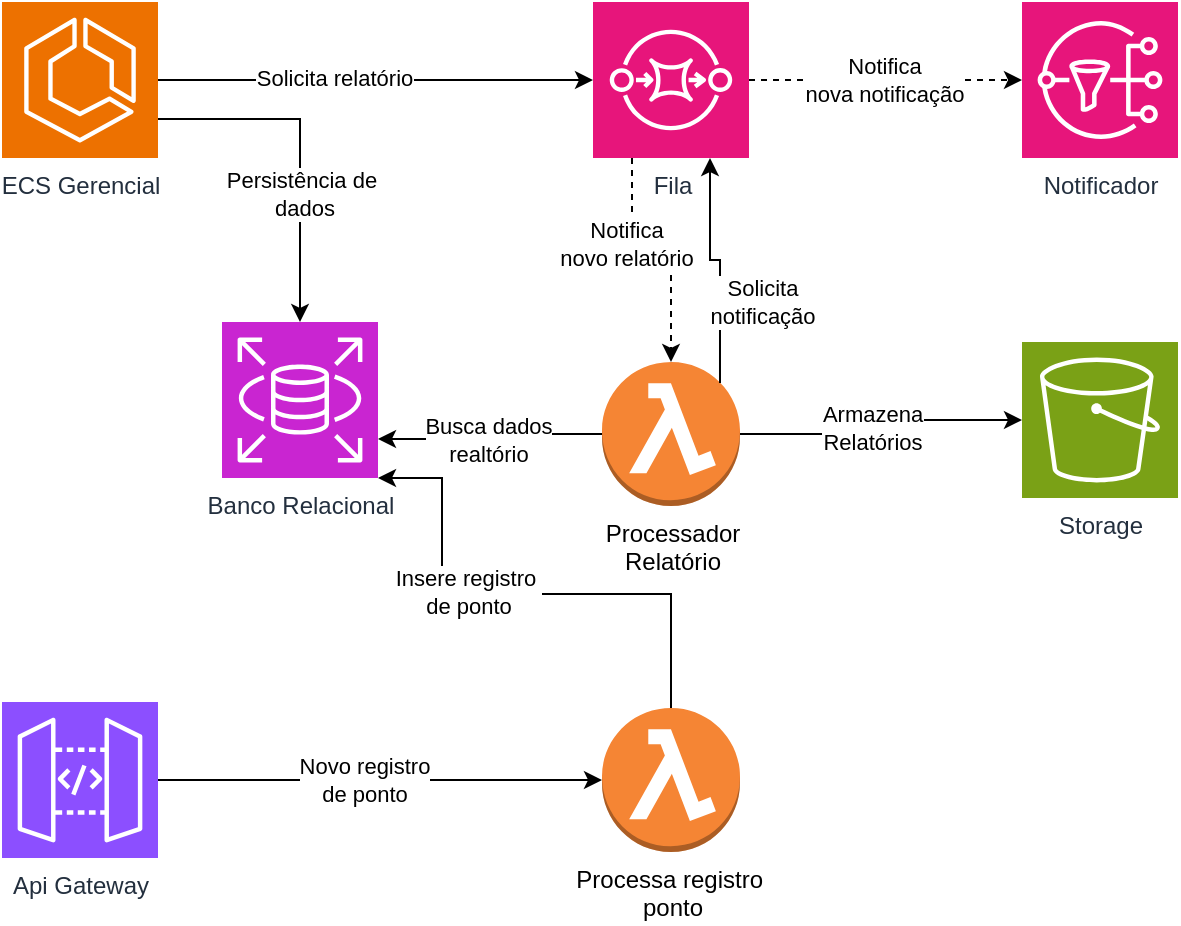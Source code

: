<mxfile version="24.0.7" type="github" pages="2">
  <diagram name="MVP" id="ty7UPsbxenSUzvN95nF2">
    <mxGraphModel dx="1032" dy="770" grid="1" gridSize="10" guides="1" tooltips="1" connect="1" arrows="1" fold="1" page="1" pageScale="1" pageWidth="827" pageHeight="1169" math="0" shadow="0">
      <root>
        <mxCell id="0" />
        <mxCell id="1" parent="0" />
        <mxCell id="FtAB9nO3ESjVcVIAdReq-1" style="edgeStyle=orthogonalEdgeStyle;rounded=0;orthogonalLoop=1;jettySize=auto;html=1;exitX=1;exitY=0.5;exitDx=0;exitDy=0;exitPerimeter=0;" edge="1" parent="1" source="FtAB9nO3ESjVcVIAdReq-5" target="FtAB9nO3ESjVcVIAdReq-8">
          <mxGeometry relative="1" as="geometry" />
        </mxCell>
        <mxCell id="FtAB9nO3ESjVcVIAdReq-2" value="Solicita relatório" style="edgeLabel;html=1;align=center;verticalAlign=middle;resizable=0;points=[];" connectable="0" vertex="1" parent="FtAB9nO3ESjVcVIAdReq-1">
          <mxGeometry x="-0.191" y="1" relative="1" as="geometry">
            <mxPoint as="offset" />
          </mxGeometry>
        </mxCell>
        <mxCell id="FtAB9nO3ESjVcVIAdReq-3" style="edgeStyle=orthogonalEdgeStyle;rounded=0;orthogonalLoop=1;jettySize=auto;html=1;exitX=1;exitY=0.75;exitDx=0;exitDy=0;exitPerimeter=0;" edge="1" parent="1" source="FtAB9nO3ESjVcVIAdReq-5" target="FtAB9nO3ESjVcVIAdReq-12">
          <mxGeometry relative="1" as="geometry" />
        </mxCell>
        <mxCell id="FtAB9nO3ESjVcVIAdReq-4" value="Persistência de&amp;nbsp;&lt;br&gt;dados" style="edgeLabel;html=1;align=center;verticalAlign=middle;resizable=0;points=[];" connectable="0" vertex="1" parent="FtAB9nO3ESjVcVIAdReq-3">
          <mxGeometry x="0.258" y="2" relative="1" as="geometry">
            <mxPoint as="offset" />
          </mxGeometry>
        </mxCell>
        <mxCell id="FtAB9nO3ESjVcVIAdReq-5" value="ECS Gerencial" style="sketch=0;points=[[0,0,0],[0.25,0,0],[0.5,0,0],[0.75,0,0],[1,0,0],[0,1,0],[0.25,1,0],[0.5,1,0],[0.75,1,0],[1,1,0],[0,0.25,0],[0,0.5,0],[0,0.75,0],[1,0.25,0],[1,0.5,0],[1,0.75,0]];outlineConnect=0;fontColor=#232F3E;fillColor=#ED7100;strokeColor=#ffffff;dashed=0;verticalLabelPosition=bottom;verticalAlign=top;align=center;html=1;fontSize=12;fontStyle=0;aspect=fixed;shape=mxgraph.aws4.resourceIcon;resIcon=mxgraph.aws4.ecs;" vertex="1" parent="1">
          <mxGeometry x="90" y="140" width="78" height="78" as="geometry" />
        </mxCell>
        <mxCell id="FtAB9nO3ESjVcVIAdReq-6" style="edgeStyle=orthogonalEdgeStyle;rounded=0;orthogonalLoop=1;jettySize=auto;html=1;exitX=0.25;exitY=1;exitDx=0;exitDy=0;exitPerimeter=0;dashed=1;" edge="1" parent="1" source="FtAB9nO3ESjVcVIAdReq-8" target="FtAB9nO3ESjVcVIAdReq-9">
          <mxGeometry relative="1" as="geometry" />
        </mxCell>
        <mxCell id="FtAB9nO3ESjVcVIAdReq-7" value="Notifica&lt;br&gt;novo relatório" style="edgeLabel;html=1;align=center;verticalAlign=middle;resizable=0;points=[];" connectable="0" vertex="1" parent="FtAB9nO3ESjVcVIAdReq-6">
          <mxGeometry x="-0.292" y="-3" relative="1" as="geometry">
            <mxPoint as="offset" />
          </mxGeometry>
        </mxCell>
        <mxCell id="FtAB9nO3ESjVcVIAdReq-8" value="Fila" style="sketch=0;points=[[0,0,0],[0.25,0,0],[0.5,0,0],[0.75,0,0],[1,0,0],[0,1,0],[0.25,1,0],[0.5,1,0],[0.75,1,0],[1,1,0],[0,0.25,0],[0,0.5,0],[0,0.75,0],[1,0.25,0],[1,0.5,0],[1,0.75,0]];outlineConnect=0;fontColor=#232F3E;fillColor=#E7157B;strokeColor=#ffffff;dashed=0;verticalLabelPosition=bottom;verticalAlign=top;align=center;html=1;fontSize=12;fontStyle=0;aspect=fixed;shape=mxgraph.aws4.resourceIcon;resIcon=mxgraph.aws4.sqs;" vertex="1" parent="1">
          <mxGeometry x="385.5" y="140" width="78" height="78" as="geometry" />
        </mxCell>
        <mxCell id="FtAB9nO3ESjVcVIAdReq-9" value="Processador&lt;br&gt;Relatório" style="outlineConnect=0;dashed=0;verticalLabelPosition=bottom;verticalAlign=top;align=center;html=1;shape=mxgraph.aws3.lambda_function;fillColor=#F58534;gradientColor=none;" vertex="1" parent="1">
          <mxGeometry x="390" y="320" width="69" height="72" as="geometry" />
        </mxCell>
        <mxCell id="FtAB9nO3ESjVcVIAdReq-10" value="Storage" style="sketch=0;points=[[0,0,0],[0.25,0,0],[0.5,0,0],[0.75,0,0],[1,0,0],[0,1,0],[0.25,1,0],[0.5,1,0],[0.75,1,0],[1,1,0],[0,0.25,0],[0,0.5,0],[0,0.75,0],[1,0.25,0],[1,0.5,0],[1,0.75,0]];outlineConnect=0;fontColor=#232F3E;fillColor=#7AA116;strokeColor=#ffffff;dashed=0;verticalLabelPosition=bottom;verticalAlign=top;align=center;html=1;fontSize=12;fontStyle=0;aspect=fixed;shape=mxgraph.aws4.resourceIcon;resIcon=mxgraph.aws4.s3;" vertex="1" parent="1">
          <mxGeometry x="600" y="310" width="78" height="78" as="geometry" />
        </mxCell>
        <mxCell id="FtAB9nO3ESjVcVIAdReq-11" value="Notificador" style="sketch=0;points=[[0,0,0],[0.25,0,0],[0.5,0,0],[0.75,0,0],[1,0,0],[0,1,0],[0.25,1,0],[0.5,1,0],[0.75,1,0],[1,1,0],[0,0.25,0],[0,0.5,0],[0,0.75,0],[1,0.25,0],[1,0.5,0],[1,0.75,0]];outlineConnect=0;fontColor=#232F3E;fillColor=#E7157B;strokeColor=#ffffff;dashed=0;verticalLabelPosition=bottom;verticalAlign=top;align=center;html=1;fontSize=12;fontStyle=0;aspect=fixed;shape=mxgraph.aws4.resourceIcon;resIcon=mxgraph.aws4.sns;" vertex="1" parent="1">
          <mxGeometry x="600" y="140" width="78" height="78" as="geometry" />
        </mxCell>
        <mxCell id="FtAB9nO3ESjVcVIAdReq-12" value="Banco Relacional" style="sketch=0;points=[[0,0,0],[0.25,0,0],[0.5,0,0],[0.75,0,0],[1,0,0],[0,1,0],[0.25,1,0],[0.5,1,0],[0.75,1,0],[1,1,0],[0,0.25,0],[0,0.5,0],[0,0.75,0],[1,0.25,0],[1,0.5,0],[1,0.75,0]];outlineConnect=0;fontColor=#232F3E;fillColor=#C925D1;strokeColor=#ffffff;dashed=0;verticalLabelPosition=bottom;verticalAlign=top;align=center;html=1;fontSize=12;fontStyle=0;aspect=fixed;shape=mxgraph.aws4.resourceIcon;resIcon=mxgraph.aws4.rds;" vertex="1" parent="1">
          <mxGeometry x="200" y="300" width="78" height="78" as="geometry" />
        </mxCell>
        <mxCell id="FtAB9nO3ESjVcVIAdReq-13" style="edgeStyle=orthogonalEdgeStyle;rounded=0;orthogonalLoop=1;jettySize=auto;html=1;exitX=0;exitY=0.5;exitDx=0;exitDy=0;exitPerimeter=0;entryX=1;entryY=0.75;entryDx=0;entryDy=0;entryPerimeter=0;" edge="1" parent="1" source="FtAB9nO3ESjVcVIAdReq-9" target="FtAB9nO3ESjVcVIAdReq-12">
          <mxGeometry relative="1" as="geometry" />
        </mxCell>
        <mxCell id="FtAB9nO3ESjVcVIAdReq-14" value="Busca dados&lt;br&gt;realtório" style="edgeLabel;html=1;align=center;verticalAlign=middle;resizable=0;points=[];" connectable="0" vertex="1" parent="FtAB9nO3ESjVcVIAdReq-13">
          <mxGeometry x="0.039" relative="1" as="geometry">
            <mxPoint as="offset" />
          </mxGeometry>
        </mxCell>
        <mxCell id="FtAB9nO3ESjVcVIAdReq-15" style="edgeStyle=orthogonalEdgeStyle;rounded=0;orthogonalLoop=1;jettySize=auto;html=1;exitX=1;exitY=0.5;exitDx=0;exitDy=0;exitPerimeter=0;entryX=0;entryY=0.5;entryDx=0;entryDy=0;entryPerimeter=0;" edge="1" parent="1" source="FtAB9nO3ESjVcVIAdReq-9" target="FtAB9nO3ESjVcVIAdReq-10">
          <mxGeometry relative="1" as="geometry" />
        </mxCell>
        <mxCell id="FtAB9nO3ESjVcVIAdReq-16" value="Armazena&lt;br&gt;Relatórios" style="edgeLabel;html=1;align=center;verticalAlign=middle;resizable=0;points=[];" connectable="0" vertex="1" parent="FtAB9nO3ESjVcVIAdReq-15">
          <mxGeometry x="-0.117" y="3" relative="1" as="geometry">
            <mxPoint as="offset" />
          </mxGeometry>
        </mxCell>
        <mxCell id="FtAB9nO3ESjVcVIAdReq-17" style="edgeStyle=orthogonalEdgeStyle;rounded=0;orthogonalLoop=1;jettySize=auto;html=1;exitX=0.855;exitY=0.145;exitDx=0;exitDy=0;exitPerimeter=0;entryX=0.75;entryY=1;entryDx=0;entryDy=0;entryPerimeter=0;" edge="1" parent="1" source="FtAB9nO3ESjVcVIAdReq-9" target="FtAB9nO3ESjVcVIAdReq-8">
          <mxGeometry relative="1" as="geometry" />
        </mxCell>
        <mxCell id="FtAB9nO3ESjVcVIAdReq-18" value="Solicita&lt;br&gt;notificação" style="edgeLabel;html=1;align=center;verticalAlign=middle;resizable=0;points=[];" connectable="0" vertex="1" parent="FtAB9nO3ESjVcVIAdReq-17">
          <mxGeometry x="-0.379" y="-3" relative="1" as="geometry">
            <mxPoint x="18" y="-4" as="offset" />
          </mxGeometry>
        </mxCell>
        <mxCell id="FtAB9nO3ESjVcVIAdReq-19" style="edgeStyle=orthogonalEdgeStyle;rounded=0;orthogonalLoop=1;jettySize=auto;html=1;exitX=1;exitY=0.5;exitDx=0;exitDy=0;exitPerimeter=0;entryX=0;entryY=0.5;entryDx=0;entryDy=0;entryPerimeter=0;dashed=1;" edge="1" parent="1" source="FtAB9nO3ESjVcVIAdReq-8" target="FtAB9nO3ESjVcVIAdReq-11">
          <mxGeometry relative="1" as="geometry" />
        </mxCell>
        <mxCell id="FtAB9nO3ESjVcVIAdReq-20" value="Notifica&lt;br&gt;nova notificação" style="edgeLabel;html=1;align=center;verticalAlign=middle;resizable=0;points=[];" connectable="0" vertex="1" parent="FtAB9nO3ESjVcVIAdReq-19">
          <mxGeometry x="-0.285" y="3" relative="1" as="geometry">
            <mxPoint x="18" y="3" as="offset" />
          </mxGeometry>
        </mxCell>
        <mxCell id="FtAB9nO3ESjVcVIAdReq-21" style="edgeStyle=orthogonalEdgeStyle;rounded=0;orthogonalLoop=1;jettySize=auto;html=1;exitX=0.5;exitY=0;exitDx=0;exitDy=0;exitPerimeter=0;entryX=1;entryY=1;entryDx=0;entryDy=0;entryPerimeter=0;" edge="1" parent="1" source="FtAB9nO3ESjVcVIAdReq-23" target="FtAB9nO3ESjVcVIAdReq-12">
          <mxGeometry relative="1" as="geometry">
            <Array as="points">
              <mxPoint x="425" y="436" />
              <mxPoint x="310" y="436" />
              <mxPoint x="310" y="378" />
            </Array>
          </mxGeometry>
        </mxCell>
        <mxCell id="FtAB9nO3ESjVcVIAdReq-22" value="Insere registro&amp;nbsp;&lt;br&gt;de ponto" style="edgeLabel;html=1;align=center;verticalAlign=middle;resizable=0;points=[];" connectable="0" vertex="1" parent="FtAB9nO3ESjVcVIAdReq-21">
          <mxGeometry x="0.22" y="-1" relative="1" as="geometry">
            <mxPoint x="1" as="offset" />
          </mxGeometry>
        </mxCell>
        <mxCell id="FtAB9nO3ESjVcVIAdReq-23" value="Processa registro&amp;nbsp;&lt;br&gt;ponto" style="outlineConnect=0;dashed=0;verticalLabelPosition=bottom;verticalAlign=top;align=center;html=1;shape=mxgraph.aws3.lambda_function;fillColor=#F58534;gradientColor=none;" vertex="1" parent="1">
          <mxGeometry x="390" y="493" width="69" height="72" as="geometry" />
        </mxCell>
        <mxCell id="FtAB9nO3ESjVcVIAdReq-24" value="Api Gateway" style="sketch=0;points=[[0,0,0],[0.25,0,0],[0.5,0,0],[0.75,0,0],[1,0,0],[0,1,0],[0.25,1,0],[0.5,1,0],[0.75,1,0],[1,1,0],[0,0.25,0],[0,0.5,0],[0,0.75,0],[1,0.25,0],[1,0.5,0],[1,0.75,0]];outlineConnect=0;fontColor=#232F3E;fillColor=#8C4FFF;strokeColor=#ffffff;dashed=0;verticalLabelPosition=bottom;verticalAlign=top;align=center;html=1;fontSize=12;fontStyle=0;aspect=fixed;shape=mxgraph.aws4.resourceIcon;resIcon=mxgraph.aws4.api_gateway;" vertex="1" parent="1">
          <mxGeometry x="90" y="490" width="78" height="78" as="geometry" />
        </mxCell>
        <mxCell id="FtAB9nO3ESjVcVIAdReq-25" style="edgeStyle=orthogonalEdgeStyle;rounded=0;orthogonalLoop=1;jettySize=auto;html=1;exitX=1;exitY=0.5;exitDx=0;exitDy=0;exitPerimeter=0;entryX=0;entryY=0.5;entryDx=0;entryDy=0;entryPerimeter=0;" edge="1" parent="1" source="FtAB9nO3ESjVcVIAdReq-24" target="FtAB9nO3ESjVcVIAdReq-23">
          <mxGeometry relative="1" as="geometry" />
        </mxCell>
        <mxCell id="FtAB9nO3ESjVcVIAdReq-26" value="Novo registro&lt;br&gt;de ponto" style="edgeLabel;html=1;align=center;verticalAlign=middle;resizable=0;points=[];" connectable="0" vertex="1" parent="FtAB9nO3ESjVcVIAdReq-25">
          <mxGeometry x="-0.529" y="-1" relative="1" as="geometry">
            <mxPoint x="50" y="-1" as="offset" />
          </mxGeometry>
        </mxCell>
      </root>
    </mxGraphModel>
  </diagram>
  <diagram id="mRAuWpClWUfS5yhLHlah" name="Fase 2">
    <mxGraphModel dx="1032" dy="770" grid="1" gridSize="10" guides="1" tooltips="1" connect="1" arrows="1" fold="1" page="1" pageScale="1" pageWidth="827" pageHeight="1169" math="0" shadow="0">
      <root>
        <mxCell id="0" />
        <mxCell id="1" parent="0" />
        <mxCell id="PpxZIKnkK6zqHpRB9O-1-1" style="edgeStyle=orthogonalEdgeStyle;rounded=0;orthogonalLoop=1;jettySize=auto;html=1;exitX=1;exitY=0.5;exitDx=0;exitDy=0;exitPerimeter=0;" edge="1" parent="1" source="PpxZIKnkK6zqHpRB9O-1-5" target="PpxZIKnkK6zqHpRB9O-1-8">
          <mxGeometry relative="1" as="geometry" />
        </mxCell>
        <mxCell id="PpxZIKnkK6zqHpRB9O-1-2" value="Solicita relatório" style="edgeLabel;html=1;align=center;verticalAlign=middle;resizable=0;points=[];" connectable="0" vertex="1" parent="PpxZIKnkK6zqHpRB9O-1-1">
          <mxGeometry x="-0.191" y="1" relative="1" as="geometry">
            <mxPoint as="offset" />
          </mxGeometry>
        </mxCell>
        <mxCell id="PpxZIKnkK6zqHpRB9O-1-3" style="edgeStyle=orthogonalEdgeStyle;rounded=0;orthogonalLoop=1;jettySize=auto;html=1;exitX=1;exitY=0.75;exitDx=0;exitDy=0;exitPerimeter=0;" edge="1" parent="1" source="PpxZIKnkK6zqHpRB9O-1-5" target="PpxZIKnkK6zqHpRB9O-1-12">
          <mxGeometry relative="1" as="geometry" />
        </mxCell>
        <mxCell id="PpxZIKnkK6zqHpRB9O-1-4" value="Persistência de&amp;nbsp;&lt;br&gt;dados" style="edgeLabel;html=1;align=center;verticalAlign=middle;resizable=0;points=[];" connectable="0" vertex="1" parent="PpxZIKnkK6zqHpRB9O-1-3">
          <mxGeometry x="0.258" y="2" relative="1" as="geometry">
            <mxPoint as="offset" />
          </mxGeometry>
        </mxCell>
        <mxCell id="PpxZIKnkK6zqHpRB9O-1-5" value="ECS Gerencial" style="sketch=0;points=[[0,0,0],[0.25,0,0],[0.5,0,0],[0.75,0,0],[1,0,0],[0,1,0],[0.25,1,0],[0.5,1,0],[0.75,1,0],[1,1,0],[0,0.25,0],[0,0.5,0],[0,0.75,0],[1,0.25,0],[1,0.5,0],[1,0.75,0]];outlineConnect=0;fontColor=#232F3E;fillColor=#ED7100;strokeColor=#ffffff;dashed=0;verticalLabelPosition=bottom;verticalAlign=top;align=center;html=1;fontSize=12;fontStyle=0;aspect=fixed;shape=mxgraph.aws4.resourceIcon;resIcon=mxgraph.aws4.ecs;" vertex="1" parent="1">
          <mxGeometry x="90" y="140" width="78" height="78" as="geometry" />
        </mxCell>
        <mxCell id="PpxZIKnkK6zqHpRB9O-1-6" style="edgeStyle=orthogonalEdgeStyle;rounded=0;orthogonalLoop=1;jettySize=auto;html=1;exitX=0.25;exitY=1;exitDx=0;exitDy=0;exitPerimeter=0;dashed=1;" edge="1" parent="1" source="PpxZIKnkK6zqHpRB9O-1-8" target="PpxZIKnkK6zqHpRB9O-1-9">
          <mxGeometry relative="1" as="geometry" />
        </mxCell>
        <mxCell id="PpxZIKnkK6zqHpRB9O-1-7" value="Notifica&lt;br&gt;novo relatório" style="edgeLabel;html=1;align=center;verticalAlign=middle;resizable=0;points=[];" connectable="0" vertex="1" parent="PpxZIKnkK6zqHpRB9O-1-6">
          <mxGeometry x="-0.292" y="-3" relative="1" as="geometry">
            <mxPoint as="offset" />
          </mxGeometry>
        </mxCell>
        <mxCell id="PpxZIKnkK6zqHpRB9O-1-8" value="Fila" style="sketch=0;points=[[0,0,0],[0.25,0,0],[0.5,0,0],[0.75,0,0],[1,0,0],[0,1,0],[0.25,1,0],[0.5,1,0],[0.75,1,0],[1,1,0],[0,0.25,0],[0,0.5,0],[0,0.75,0],[1,0.25,0],[1,0.5,0],[1,0.75,0]];outlineConnect=0;fontColor=#232F3E;fillColor=#E7157B;strokeColor=#ffffff;dashed=0;verticalLabelPosition=bottom;verticalAlign=top;align=center;html=1;fontSize=12;fontStyle=0;aspect=fixed;shape=mxgraph.aws4.resourceIcon;resIcon=mxgraph.aws4.sqs;" vertex="1" parent="1">
          <mxGeometry x="385.5" y="140" width="78" height="78" as="geometry" />
        </mxCell>
        <mxCell id="PpxZIKnkK6zqHpRB9O-1-9" value="Processador&lt;br&gt;Relatório" style="outlineConnect=0;dashed=0;verticalLabelPosition=bottom;verticalAlign=top;align=center;html=1;shape=mxgraph.aws3.lambda_function;fillColor=#F58534;gradientColor=none;" vertex="1" parent="1">
          <mxGeometry x="390" y="320" width="69" height="72" as="geometry" />
        </mxCell>
        <mxCell id="PpxZIKnkK6zqHpRB9O-1-10" value="Storage" style="sketch=0;points=[[0,0,0],[0.25,0,0],[0.5,0,0],[0.75,0,0],[1,0,0],[0,1,0],[0.25,1,0],[0.5,1,0],[0.75,1,0],[1,1,0],[0,0.25,0],[0,0.5,0],[0,0.75,0],[1,0.25,0],[1,0.5,0],[1,0.75,0]];outlineConnect=0;fontColor=#232F3E;fillColor=#7AA116;strokeColor=#ffffff;dashed=0;verticalLabelPosition=bottom;verticalAlign=top;align=center;html=1;fontSize=12;fontStyle=0;aspect=fixed;shape=mxgraph.aws4.resourceIcon;resIcon=mxgraph.aws4.s3;" vertex="1" parent="1">
          <mxGeometry x="600" y="310" width="78" height="78" as="geometry" />
        </mxCell>
        <mxCell id="PpxZIKnkK6zqHpRB9O-1-11" value="Notificador" style="sketch=0;points=[[0,0,0],[0.25,0,0],[0.5,0,0],[0.75,0,0],[1,0,0],[0,1,0],[0.25,1,0],[0.5,1,0],[0.75,1,0],[1,1,0],[0,0.25,0],[0,0.5,0],[0,0.75,0],[1,0.25,0],[1,0.5,0],[1,0.75,0]];outlineConnect=0;fontColor=#232F3E;fillColor=#E7157B;strokeColor=#ffffff;dashed=0;verticalLabelPosition=bottom;verticalAlign=top;align=center;html=1;fontSize=12;fontStyle=0;aspect=fixed;shape=mxgraph.aws4.resourceIcon;resIcon=mxgraph.aws4.sns;" vertex="1" parent="1">
          <mxGeometry x="600" y="140" width="78" height="78" as="geometry" />
        </mxCell>
        <mxCell id="PpxZIKnkK6zqHpRB9O-1-12" value="Banco Relacional" style="sketch=0;points=[[0,0,0],[0.25,0,0],[0.5,0,0],[0.75,0,0],[1,0,0],[0,1,0],[0.25,1,0],[0.5,1,0],[0.75,1,0],[1,1,0],[0,0.25,0],[0,0.5,0],[0,0.75,0],[1,0.25,0],[1,0.5,0],[1,0.75,0]];outlineConnect=0;fontColor=#232F3E;fillColor=#C925D1;strokeColor=#ffffff;dashed=0;verticalLabelPosition=bottom;verticalAlign=top;align=center;html=1;fontSize=12;fontStyle=0;aspect=fixed;shape=mxgraph.aws4.resourceIcon;resIcon=mxgraph.aws4.rds;" vertex="1" parent="1">
          <mxGeometry x="200" y="300" width="78" height="78" as="geometry" />
        </mxCell>
        <mxCell id="PpxZIKnkK6zqHpRB9O-1-13" style="edgeStyle=orthogonalEdgeStyle;rounded=0;orthogonalLoop=1;jettySize=auto;html=1;exitX=0;exitY=0.5;exitDx=0;exitDy=0;exitPerimeter=0;entryX=1;entryY=0.75;entryDx=0;entryDy=0;entryPerimeter=0;" edge="1" parent="1" source="PpxZIKnkK6zqHpRB9O-1-9" target="PpxZIKnkK6zqHpRB9O-1-12">
          <mxGeometry relative="1" as="geometry" />
        </mxCell>
        <mxCell id="PpxZIKnkK6zqHpRB9O-1-14" value="Busca dados&lt;br&gt;realtório" style="edgeLabel;html=1;align=center;verticalAlign=middle;resizable=0;points=[];" connectable="0" vertex="1" parent="PpxZIKnkK6zqHpRB9O-1-13">
          <mxGeometry x="0.039" relative="1" as="geometry">
            <mxPoint as="offset" />
          </mxGeometry>
        </mxCell>
        <mxCell id="PpxZIKnkK6zqHpRB9O-1-15" style="edgeStyle=orthogonalEdgeStyle;rounded=0;orthogonalLoop=1;jettySize=auto;html=1;exitX=1;exitY=0.5;exitDx=0;exitDy=0;exitPerimeter=0;entryX=0;entryY=0.5;entryDx=0;entryDy=0;entryPerimeter=0;" edge="1" parent="1" source="PpxZIKnkK6zqHpRB9O-1-9" target="PpxZIKnkK6zqHpRB9O-1-10">
          <mxGeometry relative="1" as="geometry" />
        </mxCell>
        <mxCell id="PpxZIKnkK6zqHpRB9O-1-16" value="Armazena&lt;br&gt;Relatórios" style="edgeLabel;html=1;align=center;verticalAlign=middle;resizable=0;points=[];" connectable="0" vertex="1" parent="PpxZIKnkK6zqHpRB9O-1-15">
          <mxGeometry x="-0.117" y="3" relative="1" as="geometry">
            <mxPoint as="offset" />
          </mxGeometry>
        </mxCell>
        <mxCell id="PpxZIKnkK6zqHpRB9O-1-17" style="edgeStyle=orthogonalEdgeStyle;rounded=0;orthogonalLoop=1;jettySize=auto;html=1;exitX=0.855;exitY=0.145;exitDx=0;exitDy=0;exitPerimeter=0;entryX=0.75;entryY=1;entryDx=0;entryDy=0;entryPerimeter=0;" edge="1" parent="1" source="PpxZIKnkK6zqHpRB9O-1-9" target="PpxZIKnkK6zqHpRB9O-1-8">
          <mxGeometry relative="1" as="geometry" />
        </mxCell>
        <mxCell id="PpxZIKnkK6zqHpRB9O-1-18" value="Solicita&lt;br&gt;notificação" style="edgeLabel;html=1;align=center;verticalAlign=middle;resizable=0;points=[];" connectable="0" vertex="1" parent="PpxZIKnkK6zqHpRB9O-1-17">
          <mxGeometry x="-0.379" y="-3" relative="1" as="geometry">
            <mxPoint x="18" y="-4" as="offset" />
          </mxGeometry>
        </mxCell>
        <mxCell id="PpxZIKnkK6zqHpRB9O-1-19" style="edgeStyle=orthogonalEdgeStyle;rounded=0;orthogonalLoop=1;jettySize=auto;html=1;exitX=1;exitY=0.5;exitDx=0;exitDy=0;exitPerimeter=0;entryX=0;entryY=0.5;entryDx=0;entryDy=0;entryPerimeter=0;dashed=1;" edge="1" parent="1" source="PpxZIKnkK6zqHpRB9O-1-8" target="PpxZIKnkK6zqHpRB9O-1-11">
          <mxGeometry relative="1" as="geometry" />
        </mxCell>
        <mxCell id="PpxZIKnkK6zqHpRB9O-1-20" value="Notifica&lt;br&gt;nova notificação" style="edgeLabel;html=1;align=center;verticalAlign=middle;resizable=0;points=[];" connectable="0" vertex="1" parent="PpxZIKnkK6zqHpRB9O-1-19">
          <mxGeometry x="-0.285" y="3" relative="1" as="geometry">
            <mxPoint x="18" y="3" as="offset" />
          </mxGeometry>
        </mxCell>
        <mxCell id="PpxZIKnkK6zqHpRB9O-1-21" style="edgeStyle=orthogonalEdgeStyle;rounded=0;orthogonalLoop=1;jettySize=auto;html=1;exitX=0.5;exitY=0;exitDx=0;exitDy=0;exitPerimeter=0;entryX=1;entryY=1;entryDx=0;entryDy=0;entryPerimeter=0;" edge="1" parent="1" source="PpxZIKnkK6zqHpRB9O-1-23" target="PpxZIKnkK6zqHpRB9O-1-12">
          <mxGeometry relative="1" as="geometry">
            <Array as="points">
              <mxPoint x="425" y="436" />
              <mxPoint x="310" y="436" />
              <mxPoint x="310" y="378" />
            </Array>
          </mxGeometry>
        </mxCell>
        <mxCell id="PpxZIKnkK6zqHpRB9O-1-22" value="Insere registro&amp;nbsp;&lt;br&gt;de ponto" style="edgeLabel;html=1;align=center;verticalAlign=middle;resizable=0;points=[];" connectable="0" vertex="1" parent="PpxZIKnkK6zqHpRB9O-1-21">
          <mxGeometry x="0.22" y="-1" relative="1" as="geometry">
            <mxPoint x="1" as="offset" />
          </mxGeometry>
        </mxCell>
        <mxCell id="PpxZIKnkK6zqHpRB9O-1-23" value="Processa registro&amp;nbsp;&lt;br&gt;ponto" style="outlineConnect=0;dashed=0;verticalLabelPosition=bottom;verticalAlign=top;align=center;html=1;shape=mxgraph.aws3.lambda_function;fillColor=#F58534;gradientColor=none;" vertex="1" parent="1">
          <mxGeometry x="390" y="493" width="69" height="72" as="geometry" />
        </mxCell>
        <mxCell id="PpxZIKnkK6zqHpRB9O-1-24" value="Api Gateway" style="sketch=0;points=[[0,0,0],[0.25,0,0],[0.5,0,0],[0.75,0,0],[1,0,0],[0,1,0],[0.25,1,0],[0.5,1,0],[0.75,1,0],[1,1,0],[0,0.25,0],[0,0.5,0],[0,0.75,0],[1,0.25,0],[1,0.5,0],[1,0.75,0]];outlineConnect=0;fontColor=#232F3E;fillColor=#8C4FFF;strokeColor=#ffffff;dashed=0;verticalLabelPosition=bottom;verticalAlign=top;align=center;html=1;fontSize=12;fontStyle=0;aspect=fixed;shape=mxgraph.aws4.resourceIcon;resIcon=mxgraph.aws4.api_gateway;" vertex="1" parent="1">
          <mxGeometry x="90" y="490" width="78" height="78" as="geometry" />
        </mxCell>
        <mxCell id="PpxZIKnkK6zqHpRB9O-1-25" style="edgeStyle=orthogonalEdgeStyle;rounded=0;orthogonalLoop=1;jettySize=auto;html=1;exitX=1;exitY=0.5;exitDx=0;exitDy=0;exitPerimeter=0;entryX=0;entryY=0.5;entryDx=0;entryDy=0;entryPerimeter=0;" edge="1" parent="1" source="PpxZIKnkK6zqHpRB9O-1-24" target="PpxZIKnkK6zqHpRB9O-1-23">
          <mxGeometry relative="1" as="geometry" />
        </mxCell>
        <mxCell id="PpxZIKnkK6zqHpRB9O-1-26" value="Novo registro&lt;br&gt;de ponto" style="edgeLabel;html=1;align=center;verticalAlign=middle;resizable=0;points=[];" connectable="0" vertex="1" parent="PpxZIKnkK6zqHpRB9O-1-25">
          <mxGeometry x="-0.529" y="-1" relative="1" as="geometry">
            <mxPoint x="50" y="-1" as="offset" />
          </mxGeometry>
        </mxCell>
      </root>
    </mxGraphModel>
  </diagram>
</mxfile>

